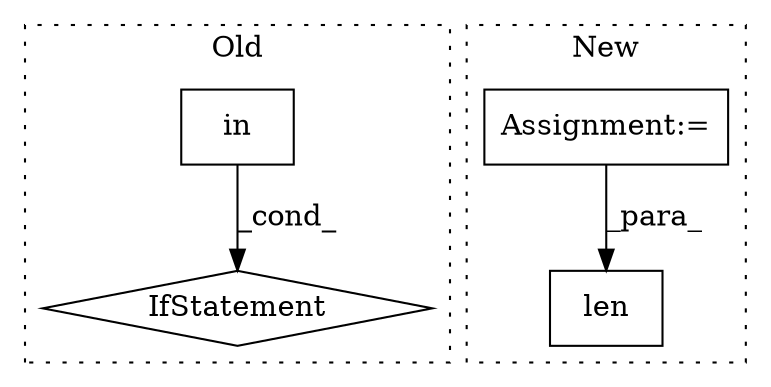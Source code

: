 digraph G {
subgraph cluster0 {
1 [label="in" a="105" s="1350" l="35" shape="box"];
3 [label="IfStatement" a="25" s="1338,1385" l="12,2" shape="diamond"];
label = "Old";
style="dotted";
}
subgraph cluster1 {
2 [label="len" a="32" s="1654,1675" l="4,1" shape="box"];
4 [label="Assignment:=" a="7" s="1576" l="62" shape="box"];
label = "New";
style="dotted";
}
1 -> 3 [label="_cond_"];
4 -> 2 [label="_para_"];
}